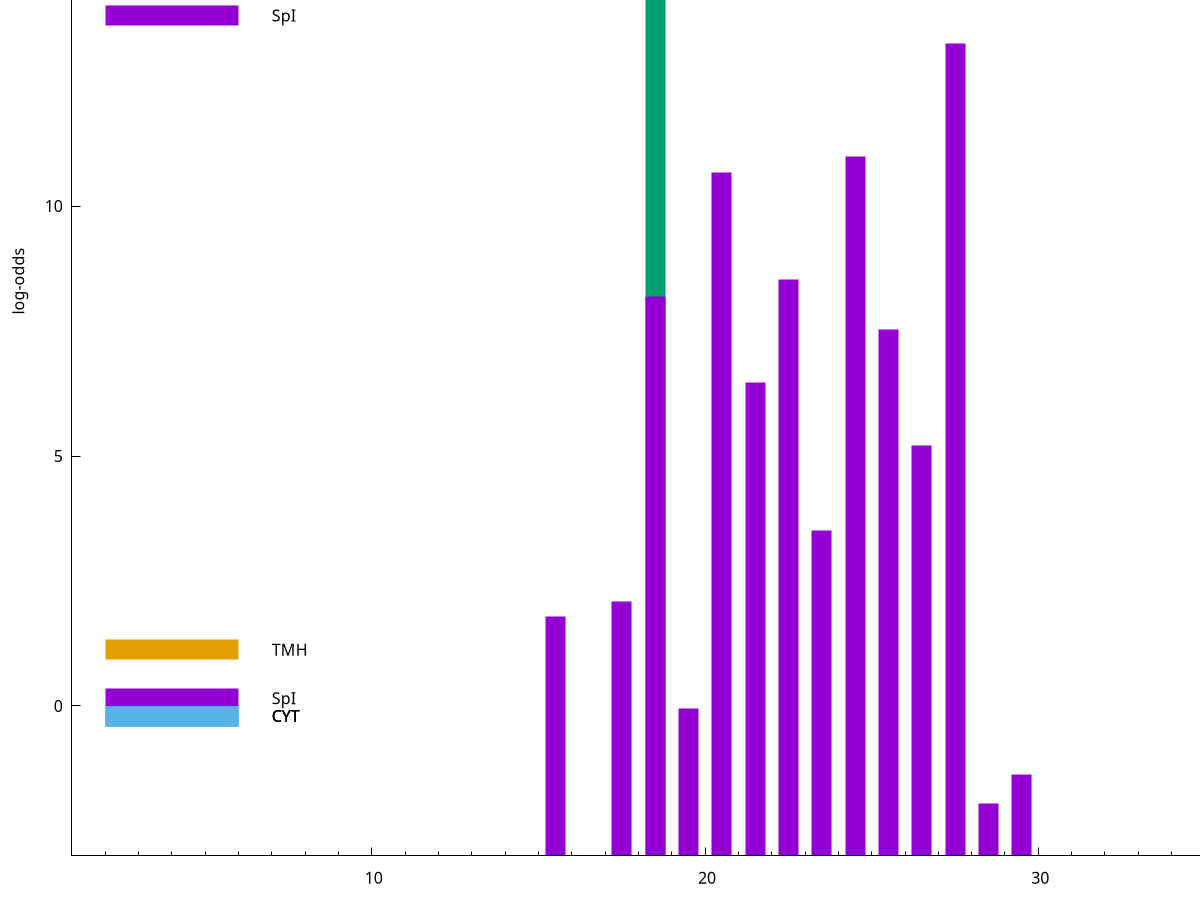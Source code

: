 set title "LipoP predictions for SRR3467249.gff"
set size 2., 1.4
set xrange [1:70] 
set mxtics 10
set yrange [-3:20]
set y2range [0:23]
set ylabel "log-odds"
set term postscript eps color solid "Helvetica" 30
set output "SRR3467249.gff62.eps"
set arrow from 2,18.4508 to 6,18.4508 nohead lt 2 lw 20
set label "SpII" at 7,18.4508
set arrow from 2,13.8126 to 6,13.8126 nohead lt 1 lw 20
set label "SpI" at 7,13.8126
set arrow from 2,1.12714 to 6,1.12714 nohead lt 4 lw 20
set label "TMH" at 7,1.12714
set arrow from 2,0.1541 to 6,0.1541 nohead lt 1 lw 20
set label "SpI" at 7,0.1541
set arrow from 2,-0.200913 to 6,-0.200913 nohead lt 3 lw 20
set label "CYT" at 7,-0.200913
set arrow from 2,-0.200913 to 6,-0.200913 nohead lt 3 lw 20
set label "CYT" at 7,-0.200913
set arrow from 2,-0.200913 to 6,-0.200913 nohead lt 3 lw 20
set label "CYT" at 7,-0.200913
set arrow from 2,18.4508 to 6,18.4508 nohead lt 2 lw 20
set label "SpII" at 7,18.4508
# NOTE: The scores below are the log-odds scores with the threshold
# NOTE: subtracted (a hack to make gnuplot make the histogram all
# NOTE: look nice).
plot "-" axes x1y2 title "" with impulses lt 2 lw 20, "-" axes x1y2 title "" with impulses lt 1 lw 20
18.500000 21.450800
e
27.500000 16.248600
24.500000 13.984200
20.500000 13.676200
22.500000 11.528730
18.500000 11.201530
25.500000 10.529570
21.500000 9.463510
26.500000 8.208310
23.500000 6.504660
17.500000 5.096440
15.500000 4.790780
19.500000 2.946224
38.500000 2.184397
35.500000 1.772560
29.500000 1.635020
28.500000 1.051700
e
exit
